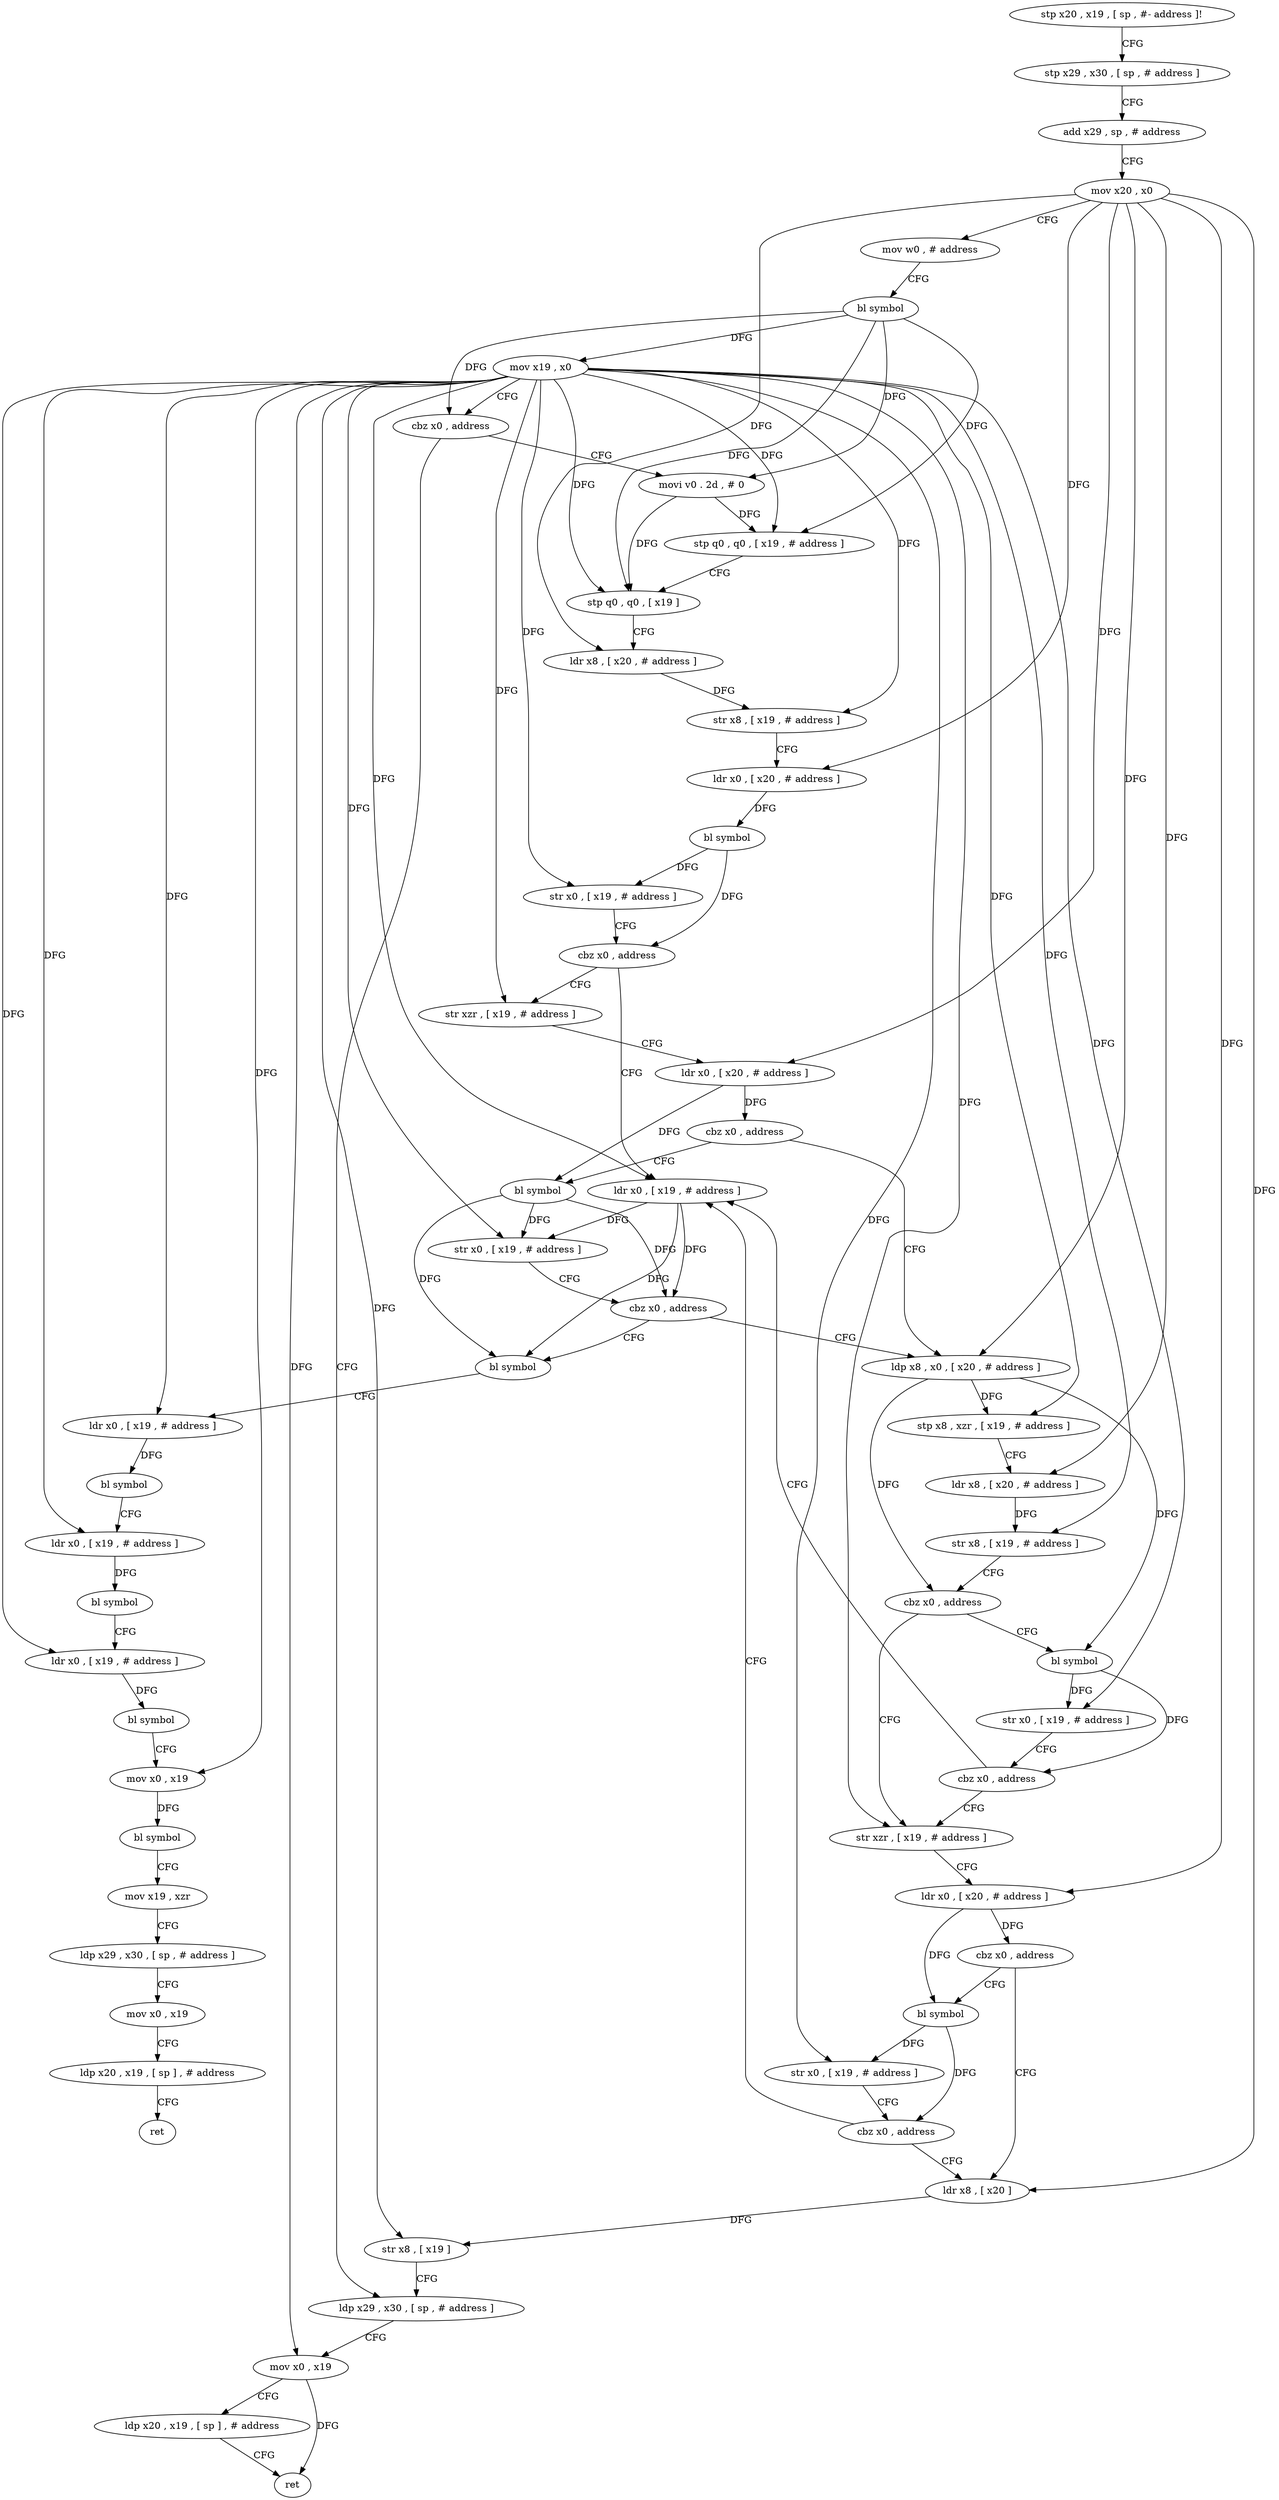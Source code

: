 digraph "func" {
"76964" [label = "stp x20 , x19 , [ sp , #- address ]!" ]
"76968" [label = "stp x29 , x30 , [ sp , # address ]" ]
"76972" [label = "add x29 , sp , # address" ]
"76976" [label = "mov x20 , x0" ]
"76980" [label = "mov w0 , # address" ]
"76984" [label = "bl symbol" ]
"76988" [label = "mov x19 , x0" ]
"76992" [label = "cbz x0 , address" ]
"77120" [label = "ldp x29 , x30 , [ sp , # address ]" ]
"76996" [label = "movi v0 . 2d , # 0" ]
"77124" [label = "mov x0 , x19" ]
"77128" [label = "ldp x20 , x19 , [ sp ] , # address" ]
"77132" [label = "ret" ]
"77000" [label = "stp q0 , q0 , [ x19 , # address ]" ]
"77004" [label = "stp q0 , q0 , [ x19 ]" ]
"77008" [label = "ldr x8 , [ x20 , # address ]" ]
"77012" [label = "str x8 , [ x19 , # address ]" ]
"77016" [label = "ldr x0 , [ x20 , # address ]" ]
"77020" [label = "bl symbol" ]
"77024" [label = "str x0 , [ x19 , # address ]" ]
"77028" [label = "cbz x0 , address" ]
"77136" [label = "ldr x0 , [ x19 , # address ]" ]
"77032" [label = "str xzr , [ x19 , # address ]" ]
"77140" [label = "bl symbol" ]
"77036" [label = "ldr x0 , [ x20 , # address ]" ]
"77040" [label = "cbz x0 , address" ]
"77056" [label = "ldp x8 , x0 , [ x20 , # address ]" ]
"77044" [label = "bl symbol" ]
"77060" [label = "stp x8 , xzr , [ x19 , # address ]" ]
"77064" [label = "ldr x8 , [ x20 , # address ]" ]
"77068" [label = "str x8 , [ x19 , # address ]" ]
"77072" [label = "cbz x0 , address" ]
"77088" [label = "str xzr , [ x19 , # address ]" ]
"77076" [label = "bl symbol" ]
"77048" [label = "str x0 , [ x19 , # address ]" ]
"77052" [label = "cbz x0 , address" ]
"77092" [label = "ldr x0 , [ x20 , # address ]" ]
"77096" [label = "cbz x0 , address" ]
"77112" [label = "ldr x8 , [ x20 ]" ]
"77100" [label = "bl symbol" ]
"77080" [label = "str x0 , [ x19 , # address ]" ]
"77084" [label = "cbz x0 , address" ]
"77144" [label = "ldr x0 , [ x19 , # address ]" ]
"77148" [label = "bl symbol" ]
"77152" [label = "ldr x0 , [ x19 , # address ]" ]
"77156" [label = "bl symbol" ]
"77160" [label = "ldr x0 , [ x19 , # address ]" ]
"77164" [label = "bl symbol" ]
"77168" [label = "mov x0 , x19" ]
"77172" [label = "bl symbol" ]
"77176" [label = "mov x19 , xzr" ]
"77180" [label = "ldp x29 , x30 , [ sp , # address ]" ]
"77184" [label = "mov x0 , x19" ]
"77188" [label = "ldp x20 , x19 , [ sp ] , # address" ]
"77192" [label = "ret" ]
"77116" [label = "str x8 , [ x19 ]" ]
"77104" [label = "str x0 , [ x19 , # address ]" ]
"77108" [label = "cbz x0 , address" ]
"76964" -> "76968" [ label = "CFG" ]
"76968" -> "76972" [ label = "CFG" ]
"76972" -> "76976" [ label = "CFG" ]
"76976" -> "76980" [ label = "CFG" ]
"76976" -> "77008" [ label = "DFG" ]
"76976" -> "77016" [ label = "DFG" ]
"76976" -> "77036" [ label = "DFG" ]
"76976" -> "77056" [ label = "DFG" ]
"76976" -> "77064" [ label = "DFG" ]
"76976" -> "77092" [ label = "DFG" ]
"76976" -> "77112" [ label = "DFG" ]
"76980" -> "76984" [ label = "CFG" ]
"76984" -> "76988" [ label = "DFG" ]
"76984" -> "76992" [ label = "DFG" ]
"76984" -> "76996" [ label = "DFG" ]
"76984" -> "77000" [ label = "DFG" ]
"76984" -> "77004" [ label = "DFG" ]
"76988" -> "76992" [ label = "CFG" ]
"76988" -> "77124" [ label = "DFG" ]
"76988" -> "77000" [ label = "DFG" ]
"76988" -> "77004" [ label = "DFG" ]
"76988" -> "77012" [ label = "DFG" ]
"76988" -> "77024" [ label = "DFG" ]
"76988" -> "77136" [ label = "DFG" ]
"76988" -> "77032" [ label = "DFG" ]
"76988" -> "77144" [ label = "DFG" ]
"76988" -> "77152" [ label = "DFG" ]
"76988" -> "77160" [ label = "DFG" ]
"76988" -> "77168" [ label = "DFG" ]
"76988" -> "77060" [ label = "DFG" ]
"76988" -> "77068" [ label = "DFG" ]
"76988" -> "77048" [ label = "DFG" ]
"76988" -> "77088" [ label = "DFG" ]
"76988" -> "77080" [ label = "DFG" ]
"76988" -> "77116" [ label = "DFG" ]
"76988" -> "77104" [ label = "DFG" ]
"76992" -> "77120" [ label = "CFG" ]
"76992" -> "76996" [ label = "CFG" ]
"77120" -> "77124" [ label = "CFG" ]
"76996" -> "77000" [ label = "DFG" ]
"76996" -> "77004" [ label = "DFG" ]
"77124" -> "77128" [ label = "CFG" ]
"77124" -> "77132" [ label = "DFG" ]
"77128" -> "77132" [ label = "CFG" ]
"77000" -> "77004" [ label = "CFG" ]
"77004" -> "77008" [ label = "CFG" ]
"77008" -> "77012" [ label = "DFG" ]
"77012" -> "77016" [ label = "CFG" ]
"77016" -> "77020" [ label = "DFG" ]
"77020" -> "77024" [ label = "DFG" ]
"77020" -> "77028" [ label = "DFG" ]
"77024" -> "77028" [ label = "CFG" ]
"77028" -> "77136" [ label = "CFG" ]
"77028" -> "77032" [ label = "CFG" ]
"77136" -> "77140" [ label = "DFG" ]
"77136" -> "77048" [ label = "DFG" ]
"77136" -> "77052" [ label = "DFG" ]
"77032" -> "77036" [ label = "CFG" ]
"77140" -> "77144" [ label = "CFG" ]
"77036" -> "77040" [ label = "DFG" ]
"77036" -> "77044" [ label = "DFG" ]
"77040" -> "77056" [ label = "CFG" ]
"77040" -> "77044" [ label = "CFG" ]
"77056" -> "77060" [ label = "DFG" ]
"77056" -> "77072" [ label = "DFG" ]
"77056" -> "77076" [ label = "DFG" ]
"77044" -> "77048" [ label = "DFG" ]
"77044" -> "77140" [ label = "DFG" ]
"77044" -> "77052" [ label = "DFG" ]
"77060" -> "77064" [ label = "CFG" ]
"77064" -> "77068" [ label = "DFG" ]
"77068" -> "77072" [ label = "CFG" ]
"77072" -> "77088" [ label = "CFG" ]
"77072" -> "77076" [ label = "CFG" ]
"77088" -> "77092" [ label = "CFG" ]
"77076" -> "77080" [ label = "DFG" ]
"77076" -> "77084" [ label = "DFG" ]
"77048" -> "77052" [ label = "CFG" ]
"77052" -> "77140" [ label = "CFG" ]
"77052" -> "77056" [ label = "CFG" ]
"77092" -> "77096" [ label = "DFG" ]
"77092" -> "77100" [ label = "DFG" ]
"77096" -> "77112" [ label = "CFG" ]
"77096" -> "77100" [ label = "CFG" ]
"77112" -> "77116" [ label = "DFG" ]
"77100" -> "77104" [ label = "DFG" ]
"77100" -> "77108" [ label = "DFG" ]
"77080" -> "77084" [ label = "CFG" ]
"77084" -> "77136" [ label = "CFG" ]
"77084" -> "77088" [ label = "CFG" ]
"77144" -> "77148" [ label = "DFG" ]
"77148" -> "77152" [ label = "CFG" ]
"77152" -> "77156" [ label = "DFG" ]
"77156" -> "77160" [ label = "CFG" ]
"77160" -> "77164" [ label = "DFG" ]
"77164" -> "77168" [ label = "CFG" ]
"77168" -> "77172" [ label = "DFG" ]
"77172" -> "77176" [ label = "CFG" ]
"77176" -> "77180" [ label = "CFG" ]
"77180" -> "77184" [ label = "CFG" ]
"77184" -> "77188" [ label = "CFG" ]
"77188" -> "77192" [ label = "CFG" ]
"77116" -> "77120" [ label = "CFG" ]
"77104" -> "77108" [ label = "CFG" ]
"77108" -> "77136" [ label = "CFG" ]
"77108" -> "77112" [ label = "CFG" ]
}
